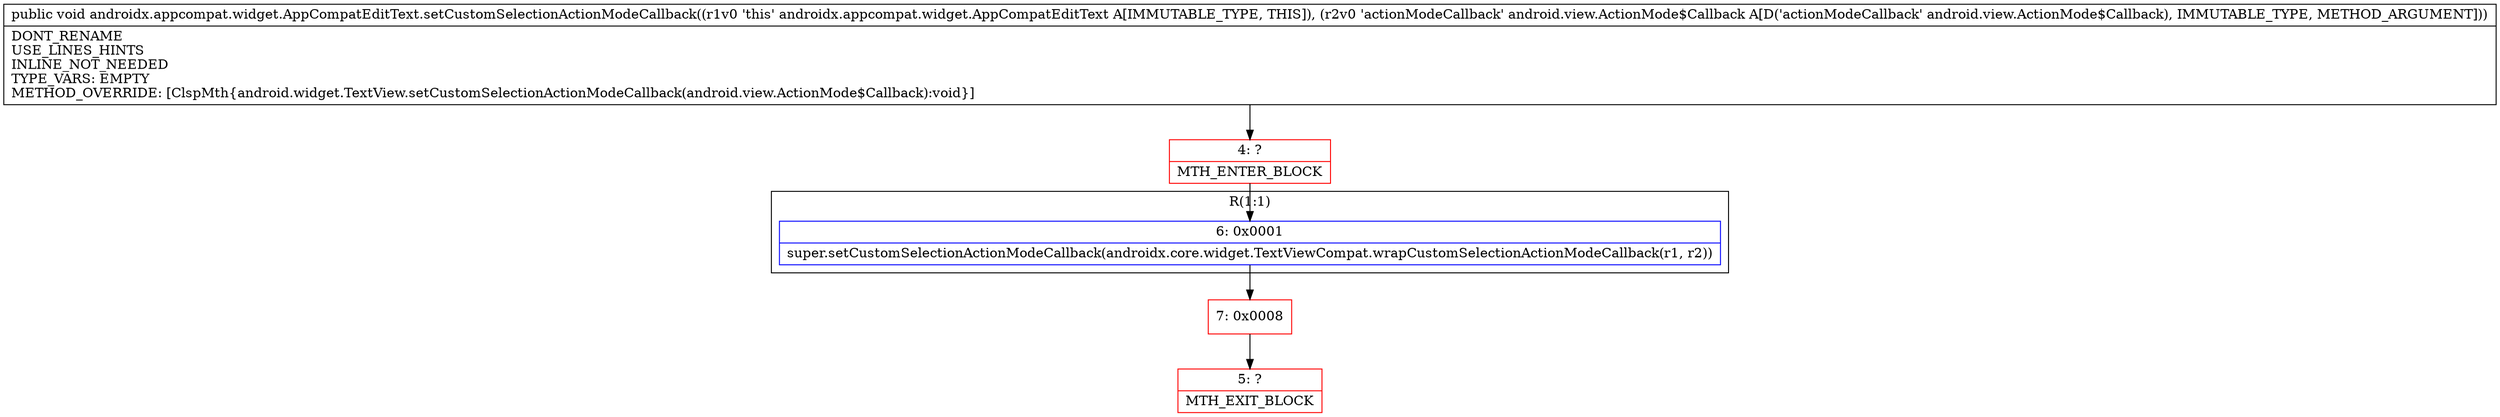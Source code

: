 digraph "CFG forandroidx.appcompat.widget.AppCompatEditText.setCustomSelectionActionModeCallback(Landroid\/view\/ActionMode$Callback;)V" {
subgraph cluster_Region_628788347 {
label = "R(1:1)";
node [shape=record,color=blue];
Node_6 [shape=record,label="{6\:\ 0x0001|super.setCustomSelectionActionModeCallback(androidx.core.widget.TextViewCompat.wrapCustomSelectionActionModeCallback(r1, r2))\l}"];
}
Node_4 [shape=record,color=red,label="{4\:\ ?|MTH_ENTER_BLOCK\l}"];
Node_7 [shape=record,color=red,label="{7\:\ 0x0008}"];
Node_5 [shape=record,color=red,label="{5\:\ ?|MTH_EXIT_BLOCK\l}"];
MethodNode[shape=record,label="{public void androidx.appcompat.widget.AppCompatEditText.setCustomSelectionActionModeCallback((r1v0 'this' androidx.appcompat.widget.AppCompatEditText A[IMMUTABLE_TYPE, THIS]), (r2v0 'actionModeCallback' android.view.ActionMode$Callback A[D('actionModeCallback' android.view.ActionMode$Callback), IMMUTABLE_TYPE, METHOD_ARGUMENT]))  | DONT_RENAME\lUSE_LINES_HINTS\lINLINE_NOT_NEEDED\lTYPE_VARS: EMPTY\lMETHOD_OVERRIDE: [ClspMth\{android.widget.TextView.setCustomSelectionActionModeCallback(android.view.ActionMode$Callback):void\}]\l}"];
MethodNode -> Node_4;Node_6 -> Node_7;
Node_4 -> Node_6;
Node_7 -> Node_5;
}

